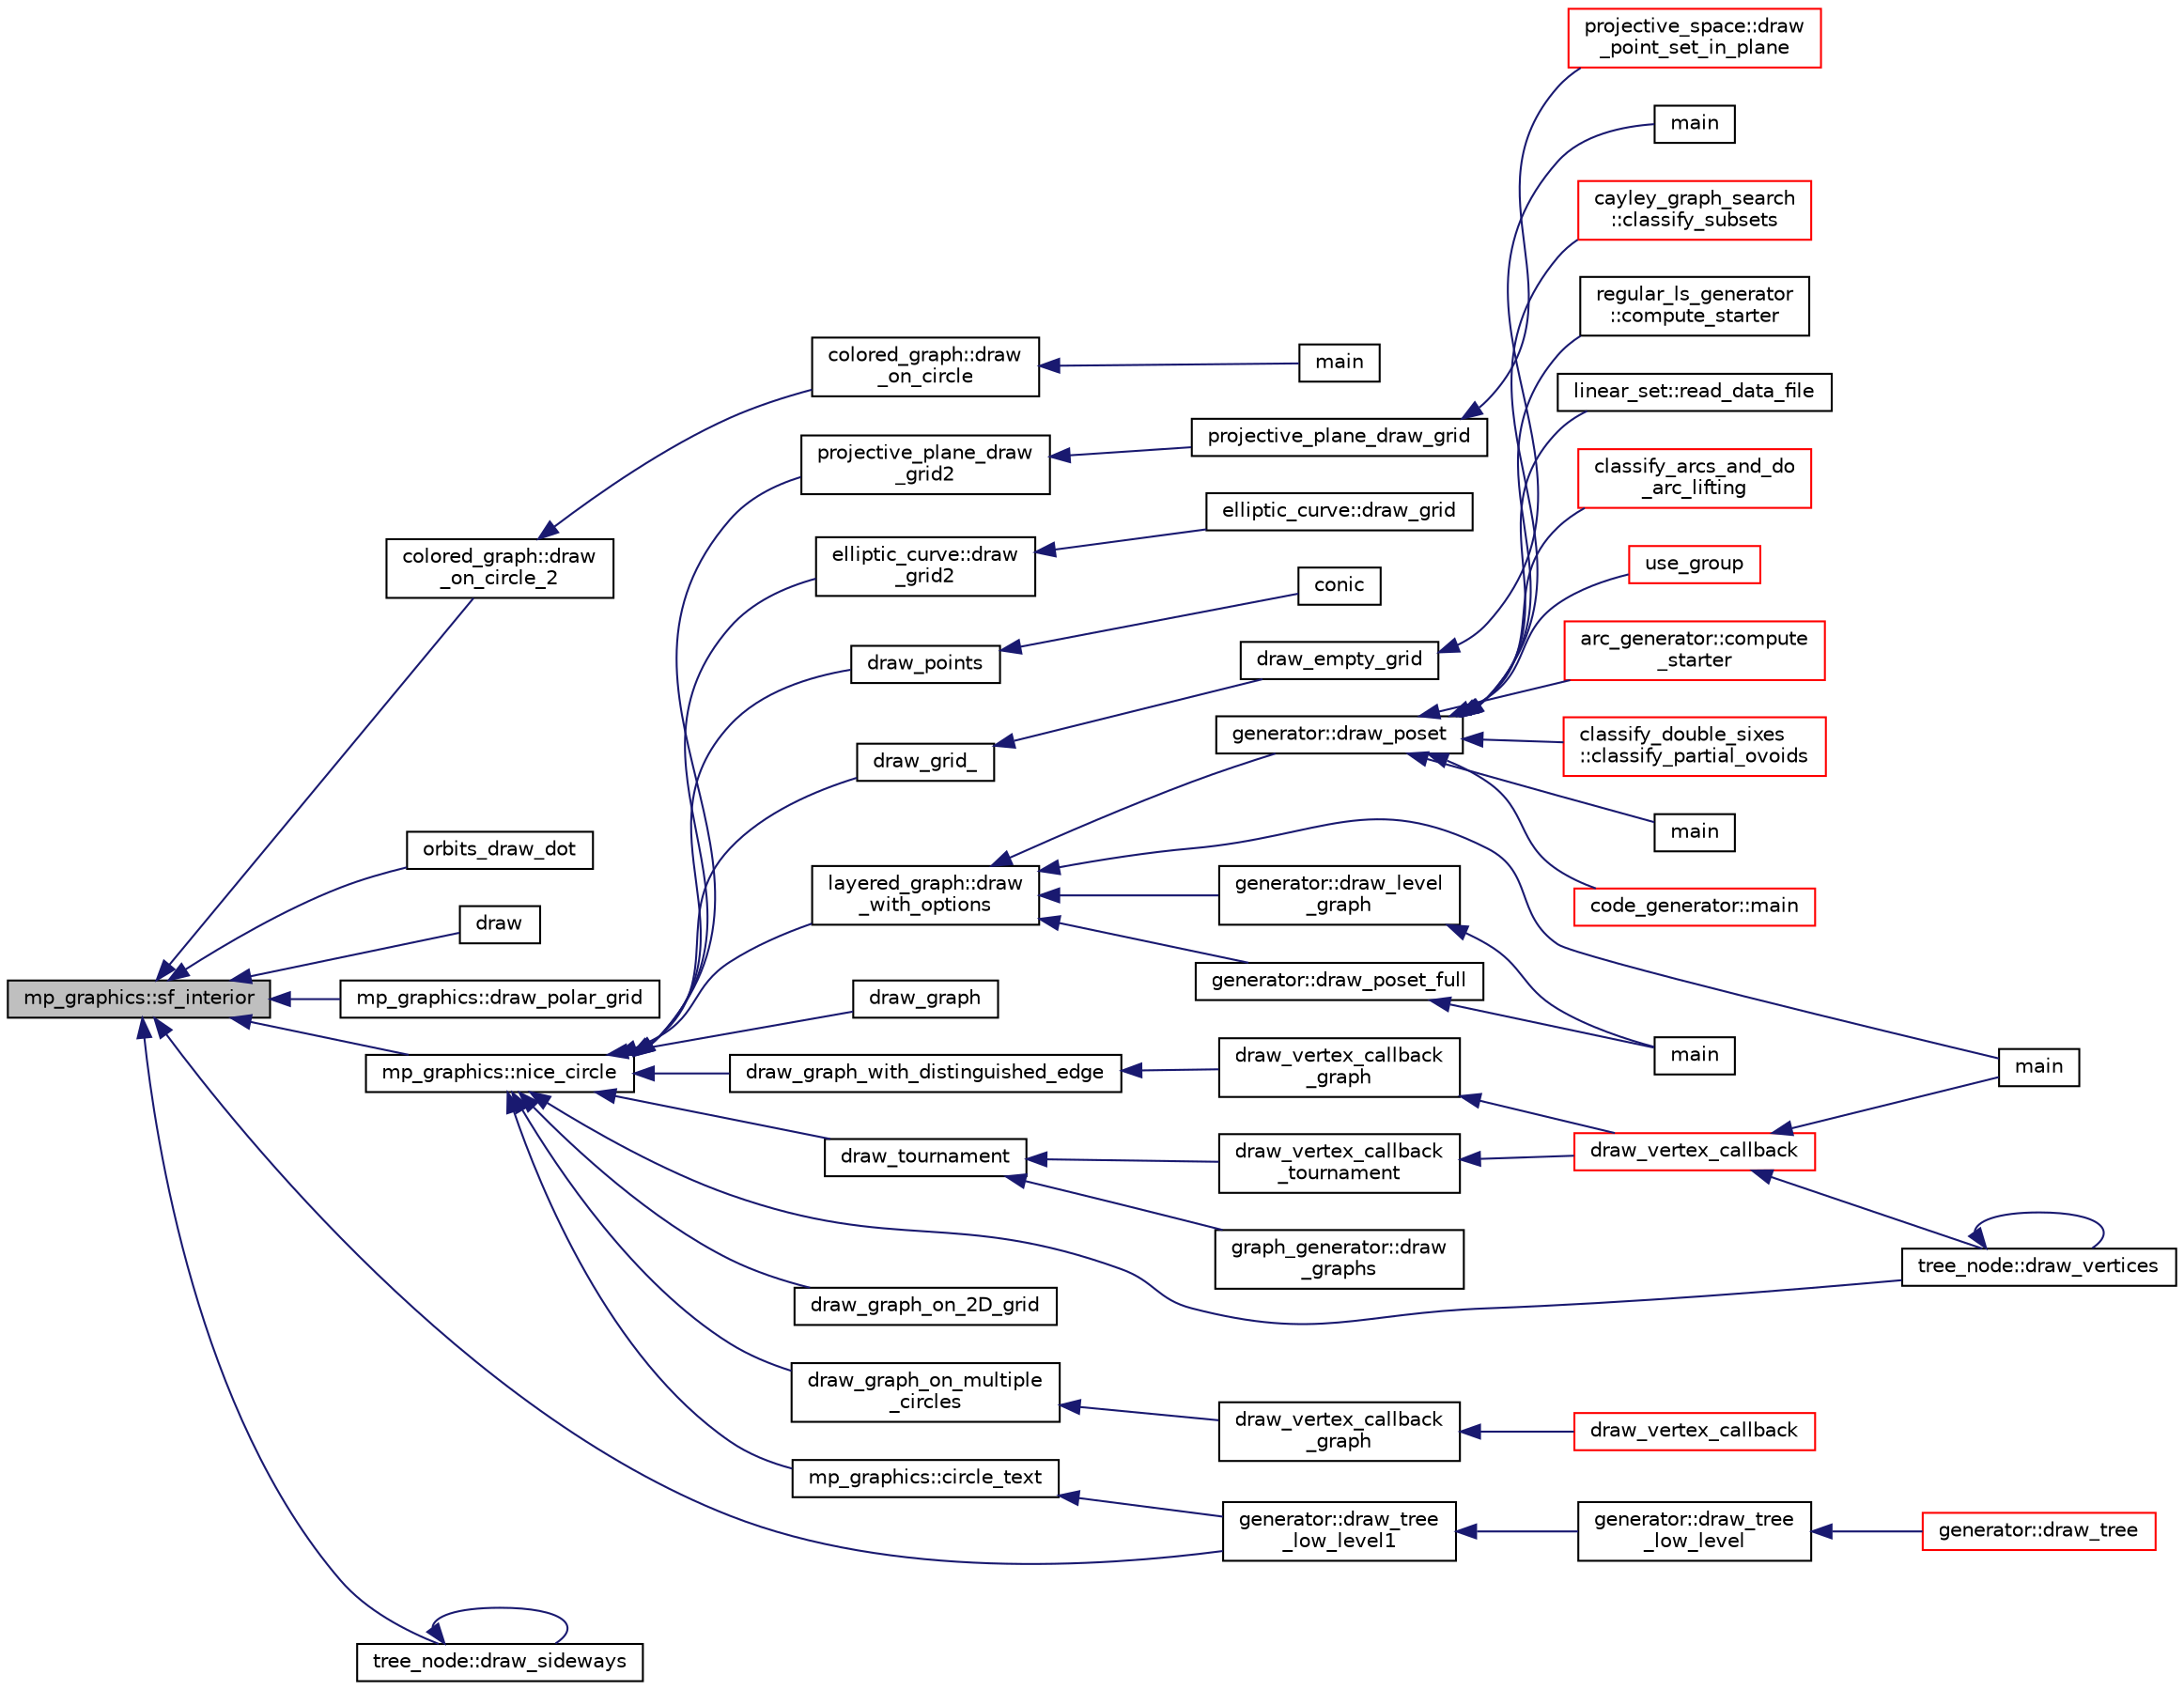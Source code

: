 digraph "mp_graphics::sf_interior"
{
  edge [fontname="Helvetica",fontsize="10",labelfontname="Helvetica",labelfontsize="10"];
  node [fontname="Helvetica",fontsize="10",shape=record];
  rankdir="LR";
  Node6813 [label="mp_graphics::sf_interior",height=0.2,width=0.4,color="black", fillcolor="grey75", style="filled", fontcolor="black"];
  Node6813 -> Node6814 [dir="back",color="midnightblue",fontsize="10",style="solid",fontname="Helvetica"];
  Node6814 [label="colored_graph::draw\l_on_circle_2",height=0.2,width=0.4,color="black", fillcolor="white", style="filled",URL="$dc/de2/classcolored__graph.html#a5491c0aa5ba7e60fb694fe7fbbc5ce8a"];
  Node6814 -> Node6815 [dir="back",color="midnightblue",fontsize="10",style="solid",fontname="Helvetica"];
  Node6815 [label="colored_graph::draw\l_on_circle",height=0.2,width=0.4,color="black", fillcolor="white", style="filled",URL="$dc/de2/classcolored__graph.html#af5b7af38772c569cc0d6ab1d7c1fe20b"];
  Node6815 -> Node6816 [dir="back",color="midnightblue",fontsize="10",style="solid",fontname="Helvetica"];
  Node6816 [label="main",height=0.2,width=0.4,color="black", fillcolor="white", style="filled",URL="$d2/dfa/draw__colored__graph_8_c.html#a3c04138a5bfe5d72780bb7e82a18e627"];
  Node6813 -> Node6817 [dir="back",color="midnightblue",fontsize="10",style="solid",fontname="Helvetica"];
  Node6817 [label="orbits_draw_dot",height=0.2,width=0.4,color="black", fillcolor="white", style="filled",URL="$d9/d29/draw_8_c.html#a20a270e8cc52b4a32cdd36bfa75d849e"];
  Node6813 -> Node6818 [dir="back",color="midnightblue",fontsize="10",style="solid",fontname="Helvetica"];
  Node6818 [label="draw",height=0.2,width=0.4,color="black", fillcolor="white", style="filled",URL="$d7/d04/graphics_8h.html#a2f0462cf6d66f0096ed82a8dad6e4c3d"];
  Node6813 -> Node6819 [dir="back",color="midnightblue",fontsize="10",style="solid",fontname="Helvetica"];
  Node6819 [label="mp_graphics::draw_polar_grid",height=0.2,width=0.4,color="black", fillcolor="white", style="filled",URL="$da/d2c/classmp__graphics.html#a6fddb7e055dd8099413f41489342fcff"];
  Node6813 -> Node6820 [dir="back",color="midnightblue",fontsize="10",style="solid",fontname="Helvetica"];
  Node6820 [label="mp_graphics::nice_circle",height=0.2,width=0.4,color="black", fillcolor="white", style="filled",URL="$da/d2c/classmp__graphics.html#a29055ee6a26b527757614c4e75911ade"];
  Node6820 -> Node6821 [dir="back",color="midnightblue",fontsize="10",style="solid",fontname="Helvetica"];
  Node6821 [label="draw_points",height=0.2,width=0.4,color="black", fillcolor="white", style="filled",URL="$d4/de8/conic_8_c.html#aee69d86bdad98af95960ee1aa7effa3a"];
  Node6821 -> Node6822 [dir="back",color="midnightblue",fontsize="10",style="solid",fontname="Helvetica"];
  Node6822 [label="conic",height=0.2,width=0.4,color="black", fillcolor="white", style="filled",URL="$d4/de8/conic_8_c.html#a96def9474b981a9d5831a9b48d85d652"];
  Node6820 -> Node6823 [dir="back",color="midnightblue",fontsize="10",style="solid",fontname="Helvetica"];
  Node6823 [label="draw_grid_",height=0.2,width=0.4,color="black", fillcolor="white", style="filled",URL="$da/d6d/field_8_c.html#a7d63b7cbb41f5eee173cf829ac238a23"];
  Node6823 -> Node6824 [dir="back",color="midnightblue",fontsize="10",style="solid",fontname="Helvetica"];
  Node6824 [label="draw_empty_grid",height=0.2,width=0.4,color="black", fillcolor="white", style="filled",URL="$da/d6d/field_8_c.html#a0d28d1958c704e954ef7bb377a58c811"];
  Node6824 -> Node6825 [dir="back",color="midnightblue",fontsize="10",style="solid",fontname="Helvetica"];
  Node6825 [label="main",height=0.2,width=0.4,color="black", fillcolor="white", style="filled",URL="$da/d6d/field_8_c.html#a3c04138a5bfe5d72780bb7e82a18e627"];
  Node6820 -> Node6826 [dir="back",color="midnightblue",fontsize="10",style="solid",fontname="Helvetica"];
  Node6826 [label="layered_graph::draw\l_with_options",height=0.2,width=0.4,color="black", fillcolor="white", style="filled",URL="$da/db1/classlayered__graph.html#a4c76e40c6cf5bfb2ab2df20c33e846bc"];
  Node6826 -> Node6827 [dir="back",color="midnightblue",fontsize="10",style="solid",fontname="Helvetica"];
  Node6827 [label="main",height=0.2,width=0.4,color="black", fillcolor="white", style="filled",URL="$da/d62/layered__graph__main_8_c.html#a217dbf8b442f20279ea00b898af96f52"];
  Node6826 -> Node6828 [dir="back",color="midnightblue",fontsize="10",style="solid",fontname="Helvetica"];
  Node6828 [label="generator::draw_poset_full",height=0.2,width=0.4,color="black", fillcolor="white", style="filled",URL="$d7/d73/classgenerator.html#a6f7f90e50993905db31342536ac59d8c"];
  Node6828 -> Node6829 [dir="back",color="midnightblue",fontsize="10",style="solid",fontname="Helvetica"];
  Node6829 [label="main",height=0.2,width=0.4,color="black", fillcolor="white", style="filled",URL="$de/d2d/graph_2graph_8_c.html#a217dbf8b442f20279ea00b898af96f52"];
  Node6826 -> Node6830 [dir="back",color="midnightblue",fontsize="10",style="solid",fontname="Helvetica"];
  Node6830 [label="generator::draw_poset",height=0.2,width=0.4,color="black", fillcolor="white", style="filled",URL="$d7/d73/classgenerator.html#aa4f99c75a86701ba85e514a294efdf3a"];
  Node6830 -> Node6831 [dir="back",color="midnightblue",fontsize="10",style="solid",fontname="Helvetica"];
  Node6831 [label="main",height=0.2,width=0.4,color="black", fillcolor="white", style="filled",URL="$d1/d5e/blt__main_8_c.html#a217dbf8b442f20279ea00b898af96f52"];
  Node6830 -> Node6832 [dir="back",color="midnightblue",fontsize="10",style="solid",fontname="Helvetica"];
  Node6832 [label="code_generator::main",height=0.2,width=0.4,color="red", fillcolor="white", style="filled",URL="$db/d37/classcode__generator.html#ab3cf3a306e4032c2b471ac95321c599f"];
  Node6830 -> Node6834 [dir="back",color="midnightblue",fontsize="10",style="solid",fontname="Helvetica"];
  Node6834 [label="cayley_graph_search\l::classify_subsets",height=0.2,width=0.4,color="red", fillcolor="white", style="filled",URL="$de/dae/classcayley__graph__search.html#a4cf8a90752e018a281481ac80ad52c4b"];
  Node6830 -> Node6837 [dir="back",color="midnightblue",fontsize="10",style="solid",fontname="Helvetica"];
  Node6837 [label="regular_ls_generator\l::compute_starter",height=0.2,width=0.4,color="black", fillcolor="white", style="filled",URL="$d2/dd8/classregular__ls__generator.html#aa38907741058694a73194b02ceb4a53d"];
  Node6830 -> Node6838 [dir="back",color="midnightblue",fontsize="10",style="solid",fontname="Helvetica"];
  Node6838 [label="linear_set::read_data_file",height=0.2,width=0.4,color="black", fillcolor="white", style="filled",URL="$dd/d86/classlinear__set.html#a9a5cd28cc81be7ee41002b2e3114c2cb"];
  Node6830 -> Node6839 [dir="back",color="midnightblue",fontsize="10",style="solid",fontname="Helvetica"];
  Node6839 [label="classify_arcs_and_do\l_arc_lifting",height=0.2,width=0.4,color="red", fillcolor="white", style="filled",URL="$d6/dc3/arc__lifting__main_8_c.html#afdd7be16f16b8c71e9a72fe5f6a0b59c"];
  Node6830 -> Node6841 [dir="back",color="midnightblue",fontsize="10",style="solid",fontname="Helvetica"];
  Node6841 [label="use_group",height=0.2,width=0.4,color="red", fillcolor="white", style="filled",URL="$d9/d9f/all__cliques_8_c.html#aba62531e97173264c39afe2c7857af31"];
  Node6830 -> Node6843 [dir="back",color="midnightblue",fontsize="10",style="solid",fontname="Helvetica"];
  Node6843 [label="arc_generator::compute\l_starter",height=0.2,width=0.4,color="red", fillcolor="white", style="filled",URL="$d4/d21/classarc__generator.html#aad1dcec3a1c302e743d574bd1ac857d9"];
  Node6830 -> Node6849 [dir="back",color="midnightblue",fontsize="10",style="solid",fontname="Helvetica"];
  Node6849 [label="classify_double_sixes\l::classify_partial_ovoids",height=0.2,width=0.4,color="red", fillcolor="white", style="filled",URL="$dd/d23/classclassify__double__sixes.html#a2253fca143a0e8a3e39655eb05668ae9"];
  Node6826 -> Node6851 [dir="back",color="midnightblue",fontsize="10",style="solid",fontname="Helvetica"];
  Node6851 [label="generator::draw_level\l_graph",height=0.2,width=0.4,color="black", fillcolor="white", style="filled",URL="$d7/d73/classgenerator.html#a6bbc7b7aafea55ff8e202efc43ab263c"];
  Node6851 -> Node6829 [dir="back",color="midnightblue",fontsize="10",style="solid",fontname="Helvetica"];
  Node6820 -> Node6852 [dir="back",color="midnightblue",fontsize="10",style="solid",fontname="Helvetica"];
  Node6852 [label="draw_graph",height=0.2,width=0.4,color="black", fillcolor="white", style="filled",URL="$d7/d04/graphics_8h.html#af937131778e8fbd30fd890cf5423f839"];
  Node6820 -> Node6853 [dir="back",color="midnightblue",fontsize="10",style="solid",fontname="Helvetica"];
  Node6853 [label="draw_graph_with_distinguished_edge",height=0.2,width=0.4,color="black", fillcolor="white", style="filled",URL="$d7/d04/graphics_8h.html#a988569053fbe52d7320623c4e27b8aca"];
  Node6853 -> Node6854 [dir="back",color="midnightblue",fontsize="10",style="solid",fontname="Helvetica"];
  Node6854 [label="draw_vertex_callback\l_graph",height=0.2,width=0.4,color="black", fillcolor="white", style="filled",URL="$da/d62/layered__graph__main_8_c.html#a48fa52122e4195a9e84162168e41b79d"];
  Node6854 -> Node6855 [dir="back",color="midnightblue",fontsize="10",style="solid",fontname="Helvetica"];
  Node6855 [label="draw_vertex_callback",height=0.2,width=0.4,color="red", fillcolor="white", style="filled",URL="$da/d62/layered__graph__main_8_c.html#a12172e73c4ca6e742bcac2a0f48e3247"];
  Node6855 -> Node6827 [dir="back",color="midnightblue",fontsize="10",style="solid",fontname="Helvetica"];
  Node6855 -> Node6857 [dir="back",color="midnightblue",fontsize="10",style="solid",fontname="Helvetica"];
  Node6857 [label="tree_node::draw_vertices",height=0.2,width=0.4,color="black", fillcolor="white", style="filled",URL="$df/dbf/classtree__node.html#a8eaf9ec1be67f5e8110b8b38fbe8a7ab"];
  Node6857 -> Node6857 [dir="back",color="midnightblue",fontsize="10",style="solid",fontname="Helvetica"];
  Node6820 -> Node6858 [dir="back",color="midnightblue",fontsize="10",style="solid",fontname="Helvetica"];
  Node6858 [label="draw_graph_on_multiple\l_circles",height=0.2,width=0.4,color="black", fillcolor="white", style="filled",URL="$d7/d04/graphics_8h.html#a63ab8fc9db24e6b7a4d0c2994ebb5013"];
  Node6858 -> Node6859 [dir="back",color="midnightblue",fontsize="10",style="solid",fontname="Helvetica"];
  Node6859 [label="draw_vertex_callback\l_graph",height=0.2,width=0.4,color="black", fillcolor="white", style="filled",URL="$d7/d2a/treedraw_8_c.html#ac40fdd8ab91b570efb82c2f7a37a545e"];
  Node6859 -> Node6860 [dir="back",color="midnightblue",fontsize="10",style="solid",fontname="Helvetica"];
  Node6860 [label="draw_vertex_callback",height=0.2,width=0.4,color="red", fillcolor="white", style="filled",URL="$d7/d2a/treedraw_8_c.html#a39cc8da8d250eb22f46a5727b9123396"];
  Node6820 -> Node6862 [dir="back",color="midnightblue",fontsize="10",style="solid",fontname="Helvetica"];
  Node6862 [label="draw_graph_on_2D_grid",height=0.2,width=0.4,color="black", fillcolor="white", style="filled",URL="$d7/d04/graphics_8h.html#af1fb7eed73ca4b08ce41329c6b843f6b"];
  Node6820 -> Node6863 [dir="back",color="midnightblue",fontsize="10",style="solid",fontname="Helvetica"];
  Node6863 [label="draw_tournament",height=0.2,width=0.4,color="black", fillcolor="white", style="filled",URL="$d7/d04/graphics_8h.html#abdcf81159ed67c2b19501ea77dbbf6c9"];
  Node6863 -> Node6864 [dir="back",color="midnightblue",fontsize="10",style="solid",fontname="Helvetica"];
  Node6864 [label="graph_generator::draw\l_graphs",height=0.2,width=0.4,color="black", fillcolor="white", style="filled",URL="$d9/d91/classgraph__generator.html#aa07ad014571c0dbd09b93ccb99eb648e"];
  Node6863 -> Node6865 [dir="back",color="midnightblue",fontsize="10",style="solid",fontname="Helvetica"];
  Node6865 [label="draw_vertex_callback\l_tournament",height=0.2,width=0.4,color="black", fillcolor="white", style="filled",URL="$da/d62/layered__graph__main_8_c.html#abbe547a03d8b114e3e28cc9b31a00e2c"];
  Node6865 -> Node6855 [dir="back",color="midnightblue",fontsize="10",style="solid",fontname="Helvetica"];
  Node6820 -> Node6866 [dir="back",color="midnightblue",fontsize="10",style="solid",fontname="Helvetica"];
  Node6866 [label="mp_graphics::circle_text",height=0.2,width=0.4,color="black", fillcolor="white", style="filled",URL="$da/d2c/classmp__graphics.html#aa50563fd445efab70c7abc5700c6049b"];
  Node6866 -> Node6867 [dir="back",color="midnightblue",fontsize="10",style="solid",fontname="Helvetica"];
  Node6867 [label="generator::draw_tree\l_low_level1",height=0.2,width=0.4,color="black", fillcolor="white", style="filled",URL="$d7/d73/classgenerator.html#a05c91a8f773c25fbad2e806201d5f0d3"];
  Node6867 -> Node6868 [dir="back",color="midnightblue",fontsize="10",style="solid",fontname="Helvetica"];
  Node6868 [label="generator::draw_tree\l_low_level",height=0.2,width=0.4,color="black", fillcolor="white", style="filled",URL="$d7/d73/classgenerator.html#a7ec4c0902ecfc19049792b60526ae446"];
  Node6868 -> Node6869 [dir="back",color="midnightblue",fontsize="10",style="solid",fontname="Helvetica"];
  Node6869 [label="generator::draw_tree",height=0.2,width=0.4,color="red", fillcolor="white", style="filled",URL="$d7/d73/classgenerator.html#ae3d68e3de8f4a5decdaef2d8008cd4a6"];
  Node6820 -> Node6920 [dir="back",color="midnightblue",fontsize="10",style="solid",fontname="Helvetica"];
  Node6920 [label="projective_plane_draw\l_grid2",height=0.2,width=0.4,color="black", fillcolor="white", style="filled",URL="$de/dea/plot_8_c.html#ab39804332acaaaaa6c7f3fd56ac914b3"];
  Node6920 -> Node6921 [dir="back",color="midnightblue",fontsize="10",style="solid",fontname="Helvetica"];
  Node6921 [label="projective_plane_draw_grid",height=0.2,width=0.4,color="black", fillcolor="white", style="filled",URL="$de/dea/plot_8_c.html#a40dac96f82a9acafbf7d017f601b9880"];
  Node6921 -> Node6922 [dir="back",color="midnightblue",fontsize="10",style="solid",fontname="Helvetica"];
  Node6922 [label="projective_space::draw\l_point_set_in_plane",height=0.2,width=0.4,color="red", fillcolor="white", style="filled",URL="$d2/d17/classprojective__space.html#af7dec07dbcf71124f145629e719454f0"];
  Node6820 -> Node6857 [dir="back",color="midnightblue",fontsize="10",style="solid",fontname="Helvetica"];
  Node6820 -> Node6927 [dir="back",color="midnightblue",fontsize="10",style="solid",fontname="Helvetica"];
  Node6927 [label="elliptic_curve::draw\l_grid2",height=0.2,width=0.4,color="black", fillcolor="white", style="filled",URL="$d3/dea/classelliptic__curve.html#a20f858541aed9bfaabdf69b10f18cdbe"];
  Node6927 -> Node6928 [dir="back",color="midnightblue",fontsize="10",style="solid",fontname="Helvetica"];
  Node6928 [label="elliptic_curve::draw_grid",height=0.2,width=0.4,color="black", fillcolor="white", style="filled",URL="$d3/dea/classelliptic__curve.html#afa9d40e1a626257ad802bdb5a157ad0a"];
  Node6813 -> Node6929 [dir="back",color="midnightblue",fontsize="10",style="solid",fontname="Helvetica"];
  Node6929 [label="tree_node::draw_sideways",height=0.2,width=0.4,color="black", fillcolor="white", style="filled",URL="$df/dbf/classtree__node.html#a9b2f0bf6523c86a1fe755f6186180adb"];
  Node6929 -> Node6929 [dir="back",color="midnightblue",fontsize="10",style="solid",fontname="Helvetica"];
  Node6813 -> Node6867 [dir="back",color="midnightblue",fontsize="10",style="solid",fontname="Helvetica"];
}
